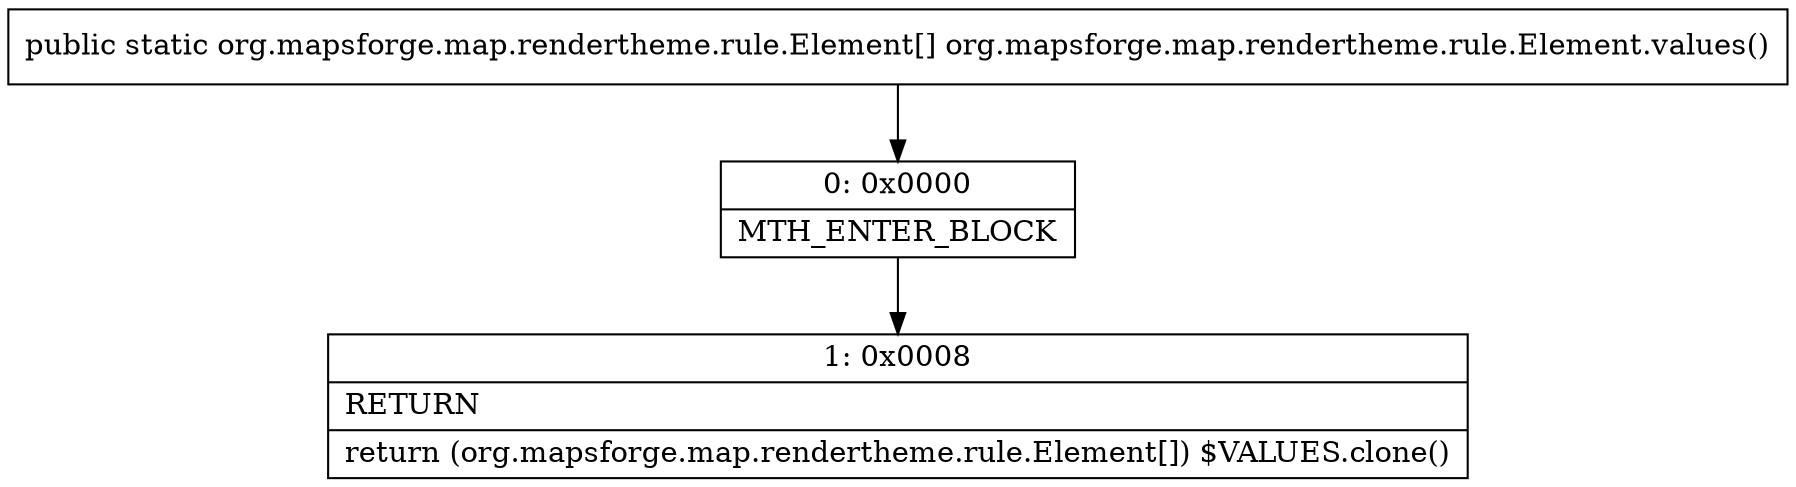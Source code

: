 digraph "CFG fororg.mapsforge.map.rendertheme.rule.Element.values()[Lorg\/mapsforge\/map\/rendertheme\/rule\/Element;" {
Node_0 [shape=record,label="{0\:\ 0x0000|MTH_ENTER_BLOCK\l}"];
Node_1 [shape=record,label="{1\:\ 0x0008|RETURN\l|return (org.mapsforge.map.rendertheme.rule.Element[]) $VALUES.clone()\l}"];
MethodNode[shape=record,label="{public static org.mapsforge.map.rendertheme.rule.Element[] org.mapsforge.map.rendertheme.rule.Element.values() }"];
MethodNode -> Node_0;
Node_0 -> Node_1;
}

